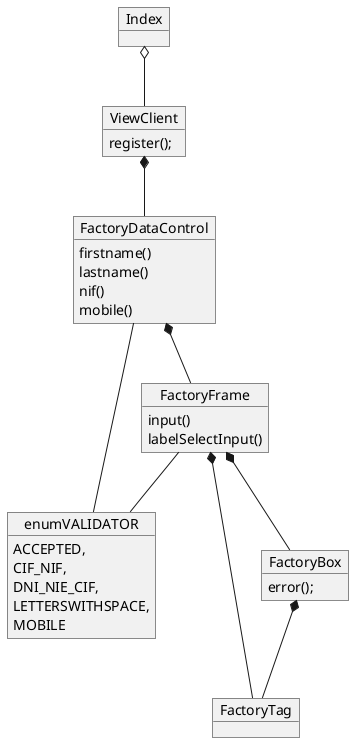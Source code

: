 @startuml ViewClient
object FactoryTag{
}

object enumVALIDATOR{
  ACCEPTED,
  CIF_NIF,
  DNI_NIE_CIF,  
  LETTERSWITHSPACE,
  MOBILE
}


object Index{
}

object FactoryFrame{
 input()
 labelSelectInput()
}

object FactoryDataControl{
 firstname()
 lastname()
 nif()
 mobile()
}

object ViewClient{
 register();
}

object FactoryBox{
 error();
}

FactoryFrame *-- FactoryBox
FactoryFrame *-- FactoryTag
FactoryBox *-- FactoryTag
FactoryDataControl *-- FactoryFrame 
FactoryDataControl -- enumVALIDATOR
FactoryFrame -- enumVALIDATOR
ViewClient *-- FactoryDataControl

Index o-- ViewClient
@enduml